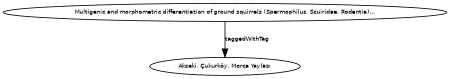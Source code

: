 digraph G {
size="3,3";
node [fontsize=7, fontname="Helvetica"];
edge [fontsize=7, fontname="Helvetica"];
node0 [label="Akseki, Çukurköy, Morca Yaylası", width=0.27433100247,height=0.27433100247];
node1 [label="Multigenic and morphometric differentiation of ground squirrels (Spermophilus, Scuiridae, Rodentia)...", width=0.27433100247,height=0.27433100247];
node1 -> node0 [label="taggedWithTag"];
}

